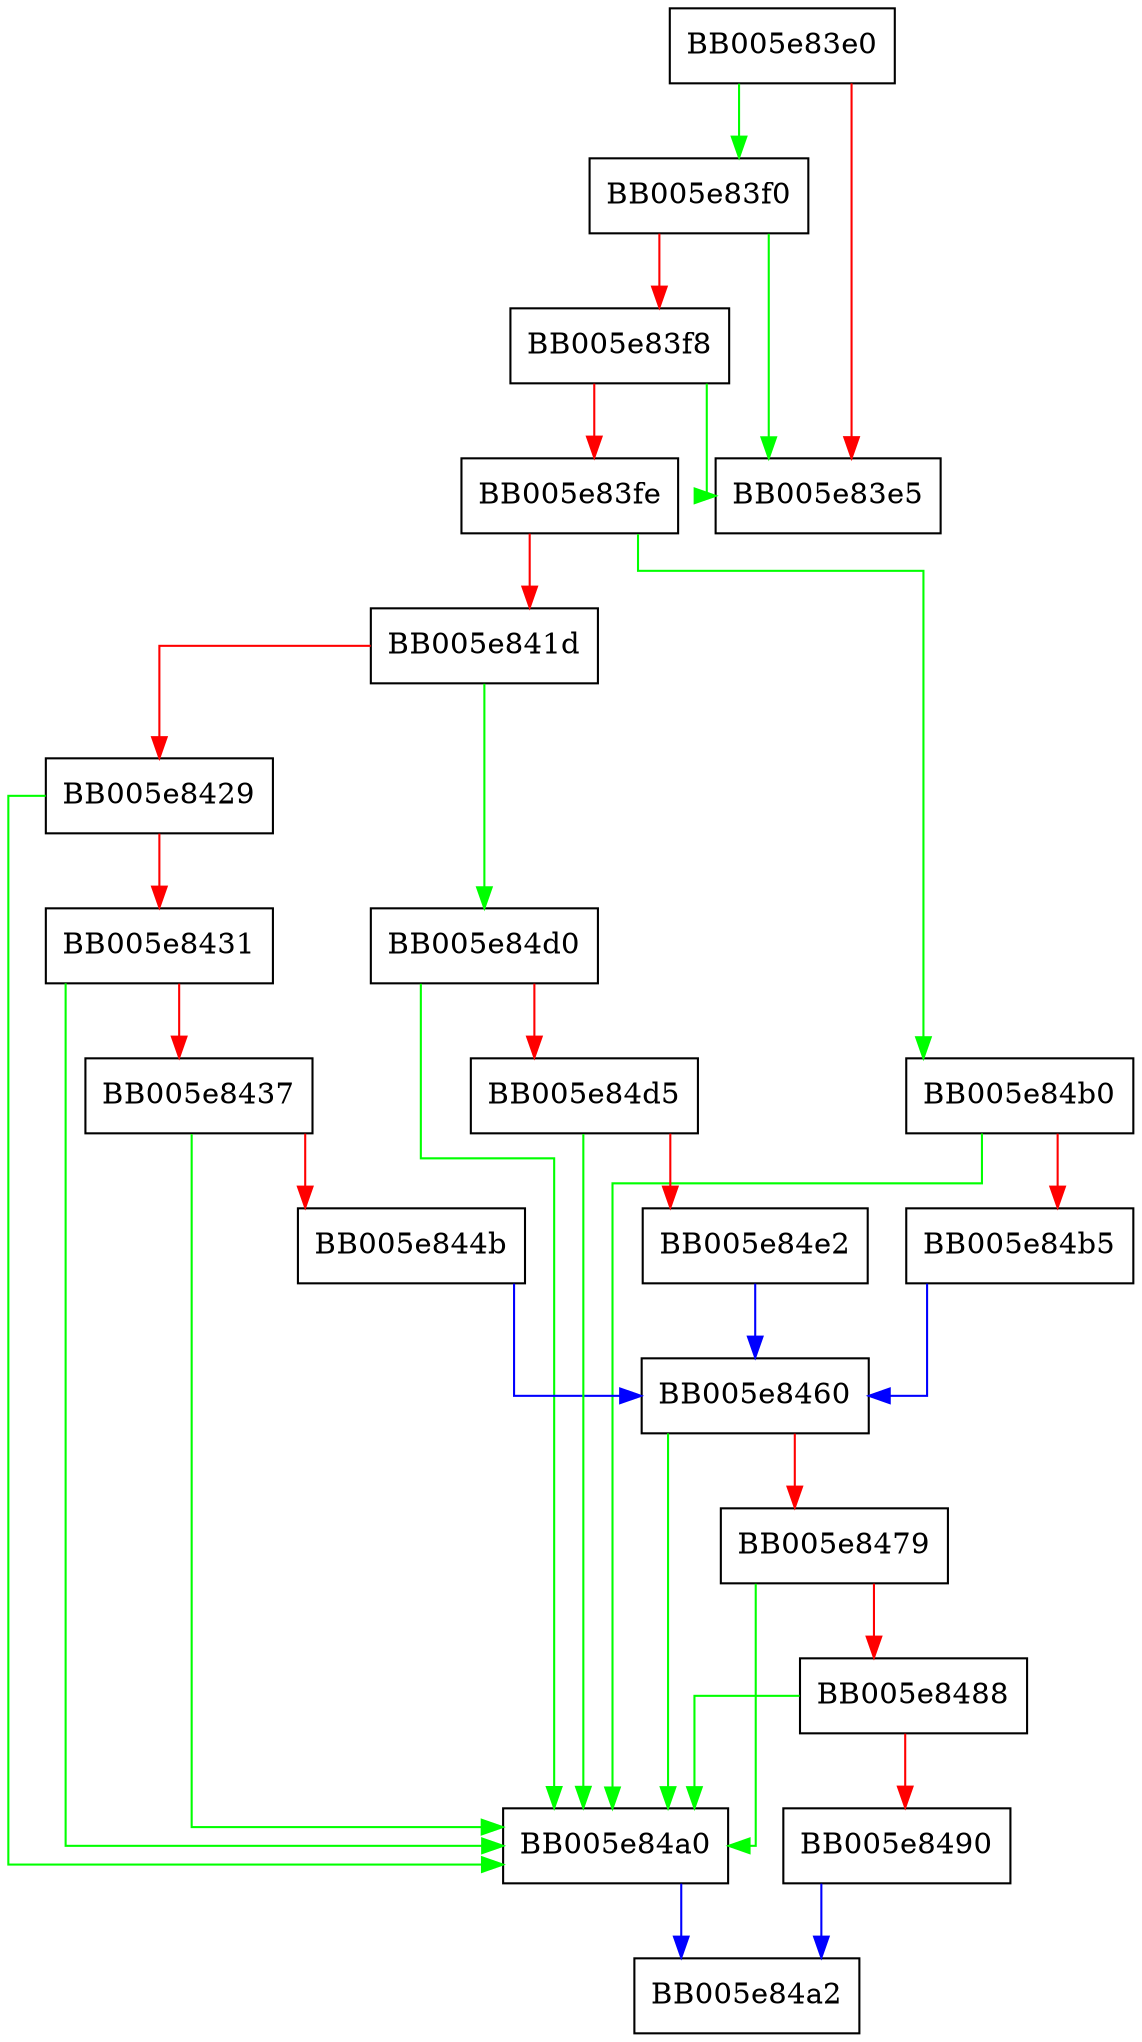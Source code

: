 digraph ossl_decode_der_dsa_sig {
  node [shape="box"];
  graph [splines=ortho];
  BB005e83e0 -> BB005e83f0 [color="green"];
  BB005e83e0 -> BB005e83e5 [color="red"];
  BB005e83f0 -> BB005e83e5 [color="green"];
  BB005e83f0 -> BB005e83f8 [color="red"];
  BB005e83f8 -> BB005e83e5 [color="green"];
  BB005e83f8 -> BB005e83fe [color="red"];
  BB005e83fe -> BB005e84b0 [color="green"];
  BB005e83fe -> BB005e841d [color="red"];
  BB005e841d -> BB005e84d0 [color="green"];
  BB005e841d -> BB005e8429 [color="red"];
  BB005e8429 -> BB005e84a0 [color="green"];
  BB005e8429 -> BB005e8431 [color="red"];
  BB005e8431 -> BB005e84a0 [color="green"];
  BB005e8431 -> BB005e8437 [color="red"];
  BB005e8437 -> BB005e84a0 [color="green"];
  BB005e8437 -> BB005e844b [color="red"];
  BB005e844b -> BB005e8460 [color="blue"];
  BB005e8460 -> BB005e84a0 [color="green"];
  BB005e8460 -> BB005e8479 [color="red"];
  BB005e8479 -> BB005e84a0 [color="green"];
  BB005e8479 -> BB005e8488 [color="red"];
  BB005e8488 -> BB005e84a0 [color="green"];
  BB005e8488 -> BB005e8490 [color="red"];
  BB005e8490 -> BB005e84a2 [color="blue"];
  BB005e84a0 -> BB005e84a2 [color="blue"];
  BB005e84b0 -> BB005e84a0 [color="green"];
  BB005e84b0 -> BB005e84b5 [color="red"];
  BB005e84b5 -> BB005e8460 [color="blue"];
  BB005e84d0 -> BB005e84a0 [color="green"];
  BB005e84d0 -> BB005e84d5 [color="red"];
  BB005e84d5 -> BB005e84a0 [color="green"];
  BB005e84d5 -> BB005e84e2 [color="red"];
  BB005e84e2 -> BB005e8460 [color="blue"];
}